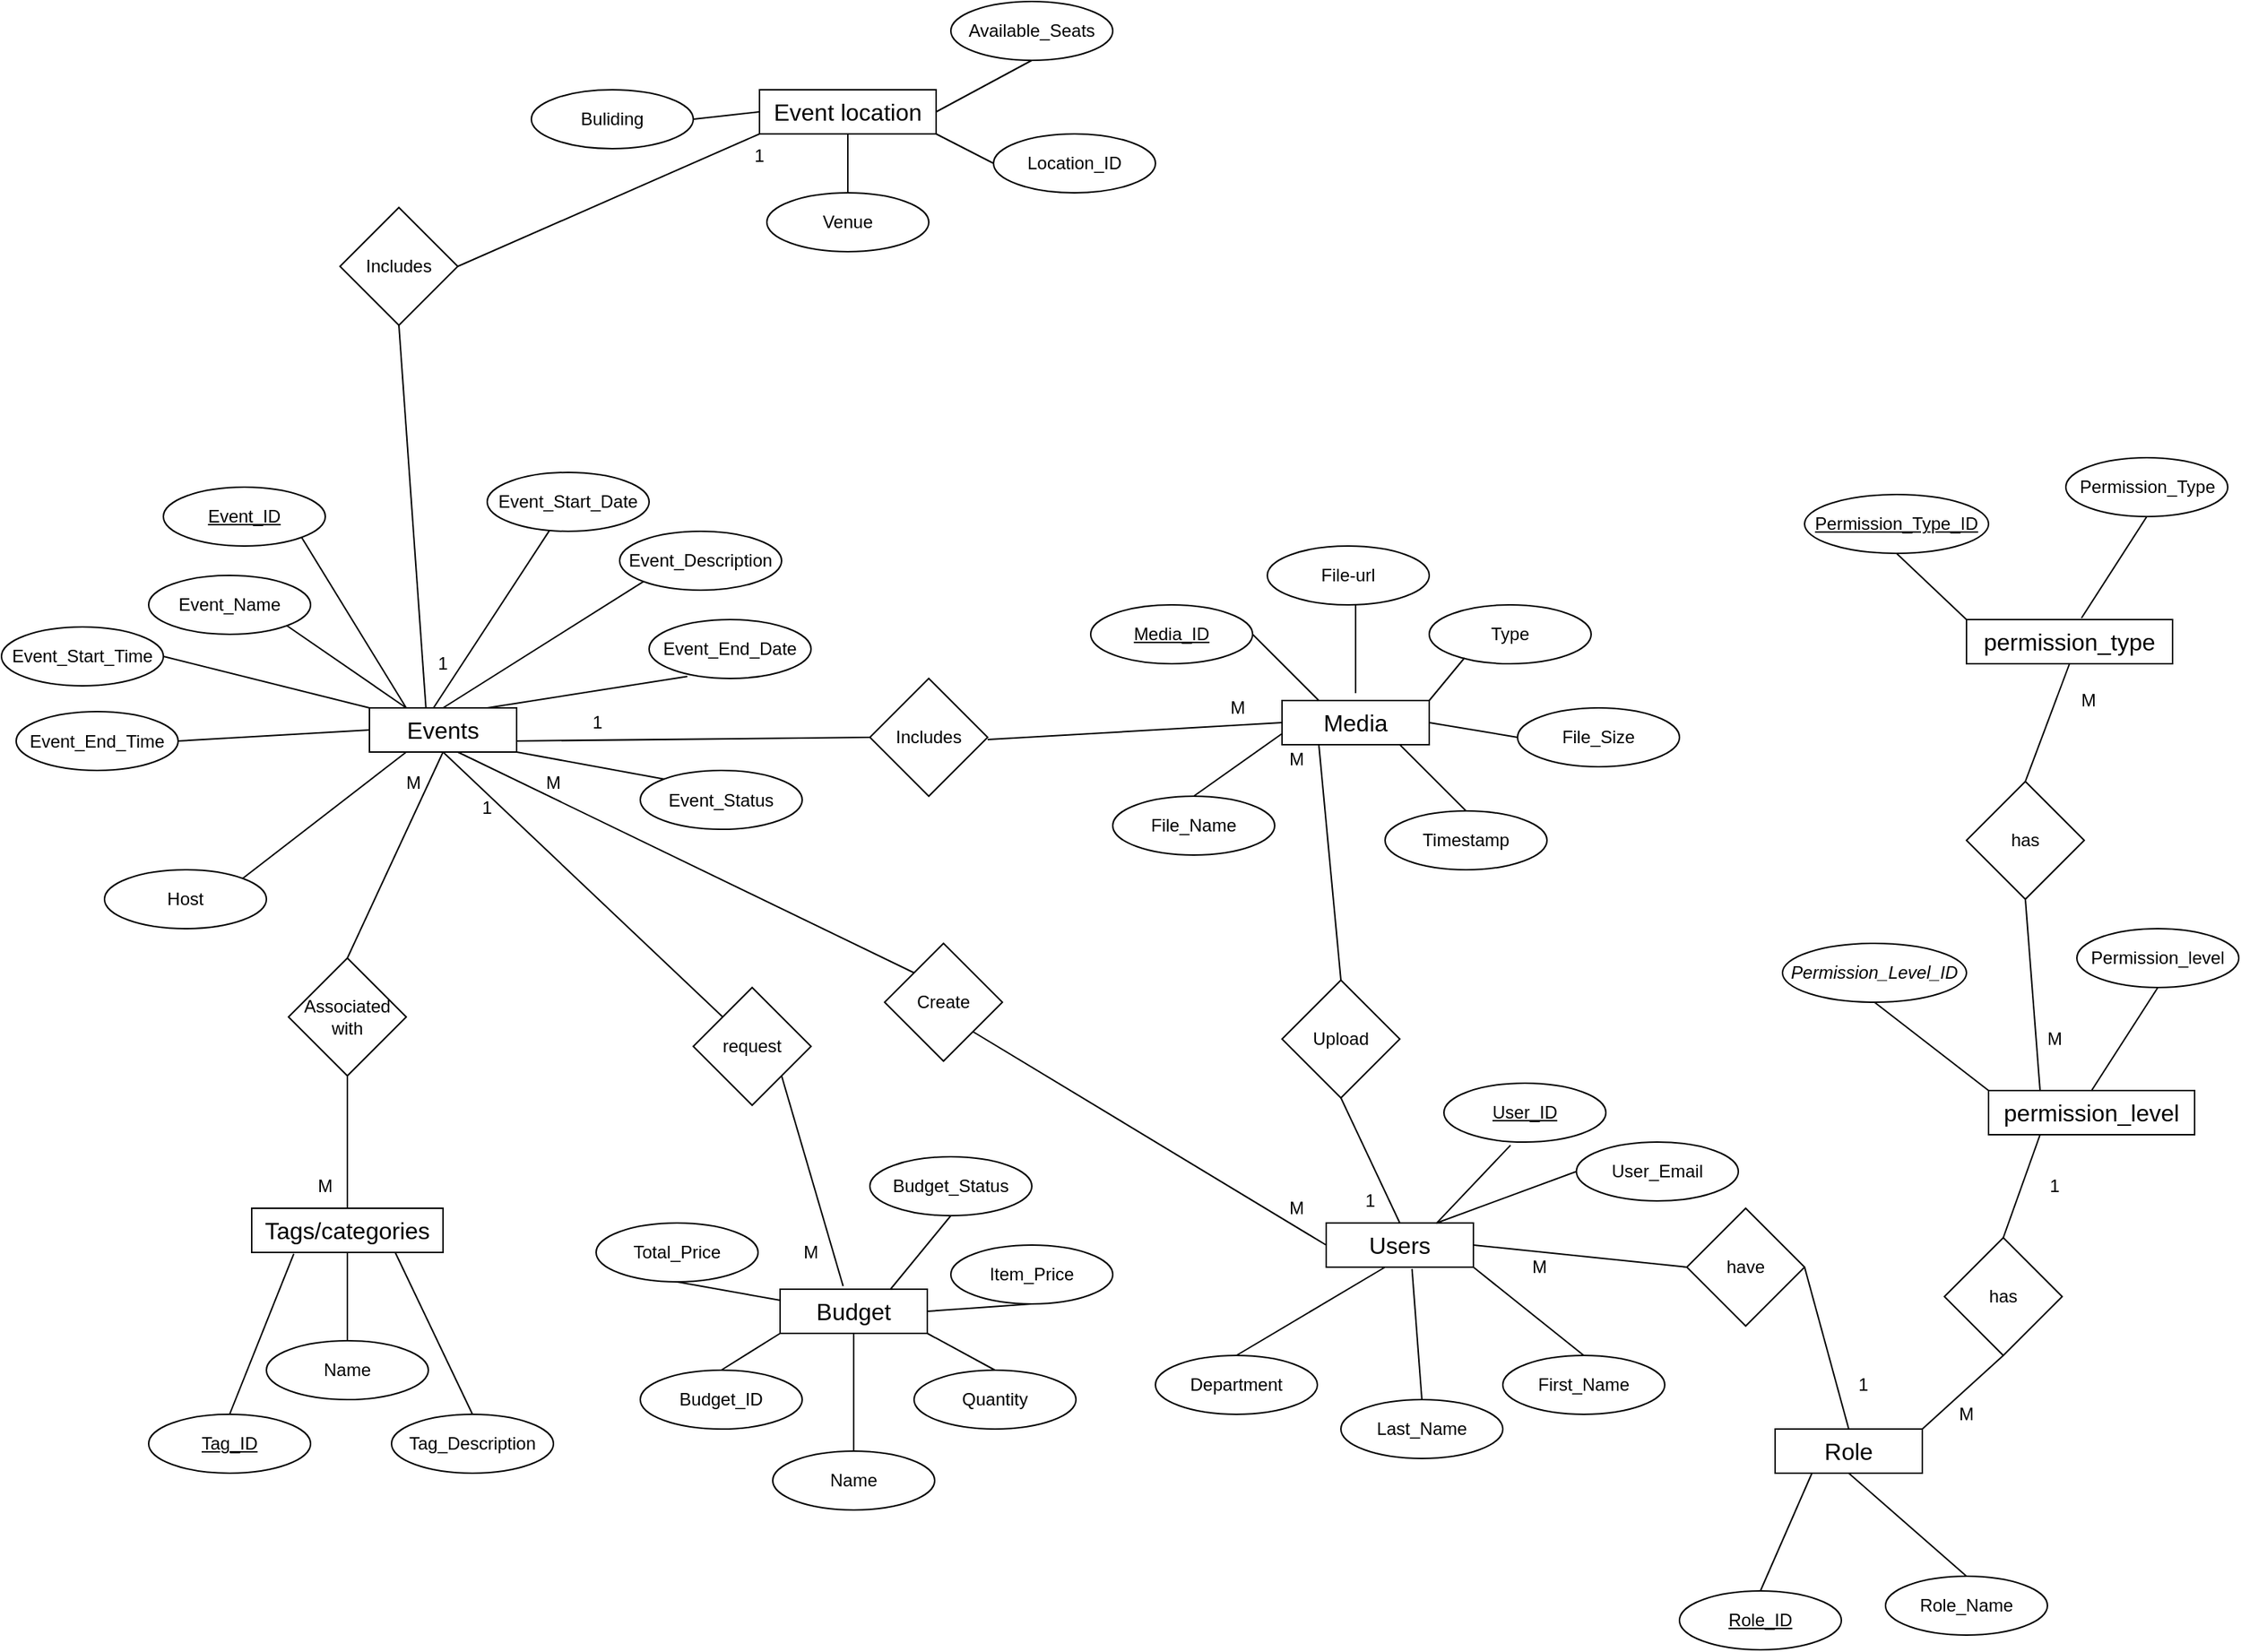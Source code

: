 <mxfile version="27.0.9">
  <diagram name="Page-1" id="sYl7tckjqW8m3IwkVgi7">
    <mxGraphModel dx="961" dy="1693" grid="1" gridSize="10" guides="1" tooltips="1" connect="1" arrows="1" fold="1" page="1" pageScale="1" pageWidth="850" pageHeight="1100" math="0" shadow="0">
      <root>
        <mxCell id="0" />
        <mxCell id="1" parent="0" />
        <mxCell id="1IBytOhJUT55JY2qpryn-1" value="&lt;font style=&quot;font-size: 16px;&quot;&gt;Events&lt;/font&gt;" style="rounded=0;whiteSpace=wrap;html=1;" vertex="1" parent="1">
          <mxGeometry x="300" y="190" width="100" height="30" as="geometry" />
        </mxCell>
        <mxCell id="1IBytOhJUT55JY2qpryn-2" value="Event_Name" style="ellipse;whiteSpace=wrap;html=1;" vertex="1" parent="1">
          <mxGeometry x="150" y="100" width="110" height="40" as="geometry" />
        </mxCell>
        <mxCell id="1IBytOhJUT55JY2qpryn-3" value="Event_Description" style="ellipse;whiteSpace=wrap;html=1;" vertex="1" parent="1">
          <mxGeometry x="470" y="70" width="110" height="40" as="geometry" />
        </mxCell>
        <mxCell id="1IBytOhJUT55JY2qpryn-4" value="Event_End_Date" style="ellipse;whiteSpace=wrap;html=1;" vertex="1" parent="1">
          <mxGeometry x="490" y="130" width="110" height="40" as="geometry" />
        </mxCell>
        <mxCell id="1IBytOhJUT55JY2qpryn-5" value="Event_Status" style="ellipse;whiteSpace=wrap;html=1;" vertex="1" parent="1">
          <mxGeometry x="484" y="232.5" width="110" height="40" as="geometry" />
        </mxCell>
        <mxCell id="1IBytOhJUT55JY2qpryn-6" value="Venue" style="ellipse;whiteSpace=wrap;html=1;" vertex="1" parent="1">
          <mxGeometry x="570" y="-160" width="110" height="40" as="geometry" />
        </mxCell>
        <mxCell id="1IBytOhJUT55JY2qpryn-7" value="Event_Start_Time" style="ellipse;whiteSpace=wrap;html=1;" vertex="1" parent="1">
          <mxGeometry x="50" y="135" width="110" height="40" as="geometry" />
        </mxCell>
        <mxCell id="1IBytOhJUT55JY2qpryn-8" value="" style="endArrow=none;html=1;rounded=0;entryX=0.236;entryY=0.967;entryDx=0;entryDy=0;entryPerimeter=0;" edge="1" parent="1" target="1IBytOhJUT55JY2qpryn-4">
          <mxGeometry width="50" height="50" relative="1" as="geometry">
            <mxPoint x="380" y="190" as="sourcePoint" />
            <mxPoint x="410" y="160" as="targetPoint" />
          </mxGeometry>
        </mxCell>
        <mxCell id="1IBytOhJUT55JY2qpryn-9" value="" style="endArrow=none;html=1;rounded=0;entryX=0;entryY=0;entryDx=0;entryDy=0;exitX=1;exitY=0.5;exitDx=0;exitDy=0;" edge="1" parent="1" source="1IBytOhJUT55JY2qpryn-7" target="1IBytOhJUT55JY2qpryn-1">
          <mxGeometry width="50" height="50" relative="1" as="geometry">
            <mxPoint x="260" y="260" as="sourcePoint" />
            <mxPoint x="310" y="210" as="targetPoint" />
          </mxGeometry>
        </mxCell>
        <mxCell id="1IBytOhJUT55JY2qpryn-10" value="" style="endArrow=none;html=1;rounded=0;exitX=0.5;exitY=0;exitDx=0;exitDy=0;entryX=0;entryY=1;entryDx=0;entryDy=0;" edge="1" parent="1" source="1IBytOhJUT55JY2qpryn-1" target="1IBytOhJUT55JY2qpryn-3">
          <mxGeometry width="50" height="50" relative="1" as="geometry">
            <mxPoint x="310" y="150" as="sourcePoint" />
            <mxPoint x="360" y="100" as="targetPoint" />
          </mxGeometry>
        </mxCell>
        <mxCell id="1IBytOhJUT55JY2qpryn-11" value="" style="endArrow=none;html=1;rounded=0;exitX=0.25;exitY=0;exitDx=0;exitDy=0;entryX=1;entryY=1;entryDx=0;entryDy=0;" edge="1" parent="1" source="1IBytOhJUT55JY2qpryn-1" target="1IBytOhJUT55JY2qpryn-2">
          <mxGeometry width="50" height="50" relative="1" as="geometry">
            <mxPoint x="240" y="190" as="sourcePoint" />
            <mxPoint x="290" y="140" as="targetPoint" />
          </mxGeometry>
        </mxCell>
        <mxCell id="1IBytOhJUT55JY2qpryn-12" value="" style="endArrow=none;html=1;rounded=0;entryX=1;entryY=1;entryDx=0;entryDy=0;exitX=0;exitY=0;exitDx=0;exitDy=0;" edge="1" parent="1" source="1IBytOhJUT55JY2qpryn-5" target="1IBytOhJUT55JY2qpryn-1">
          <mxGeometry width="50" height="50" relative="1" as="geometry">
            <mxPoint x="470" y="250" as="sourcePoint" />
            <mxPoint x="410" y="220" as="targetPoint" />
          </mxGeometry>
        </mxCell>
        <mxCell id="1IBytOhJUT55JY2qpryn-13" value="&lt;span style=&quot;font-size: 16px;&quot;&gt;Media&lt;/span&gt;" style="rounded=0;whiteSpace=wrap;html=1;" vertex="1" parent="1">
          <mxGeometry x="920" y="185" width="100" height="30" as="geometry" />
        </mxCell>
        <mxCell id="1IBytOhJUT55JY2qpryn-14" value="Type" style="ellipse;whiteSpace=wrap;html=1;" vertex="1" parent="1">
          <mxGeometry x="1020" y="120" width="110" height="40" as="geometry" />
        </mxCell>
        <mxCell id="1IBytOhJUT55JY2qpryn-15" value="File-url" style="ellipse;whiteSpace=wrap;html=1;" vertex="1" parent="1">
          <mxGeometry x="910" y="80" width="110" height="40" as="geometry" />
        </mxCell>
        <mxCell id="1IBytOhJUT55JY2qpryn-16" value="&lt;u&gt;Media_ID&lt;/u&gt;" style="ellipse;whiteSpace=wrap;html=1;" vertex="1" parent="1">
          <mxGeometry x="790" y="120" width="110" height="40" as="geometry" />
        </mxCell>
        <mxCell id="1IBytOhJUT55JY2qpryn-18" value="Timestamp" style="ellipse;whiteSpace=wrap;html=1;" vertex="1" parent="1">
          <mxGeometry x="990" y="260" width="110" height="40" as="geometry" />
        </mxCell>
        <mxCell id="1IBytOhJUT55JY2qpryn-19" value="" style="endArrow=none;html=1;rounded=0;exitX=0.25;exitY=0;exitDx=0;exitDy=0;" edge="1" parent="1" source="1IBytOhJUT55JY2qpryn-13">
          <mxGeometry width="50" height="50" relative="1" as="geometry">
            <mxPoint x="850" y="190" as="sourcePoint" />
            <mxPoint x="900" y="140" as="targetPoint" />
          </mxGeometry>
        </mxCell>
        <mxCell id="1IBytOhJUT55JY2qpryn-20" value="" style="endArrow=none;html=1;rounded=0;exitX=1;exitY=0;exitDx=0;exitDy=0;entryX=0.218;entryY=0.9;entryDx=0;entryDy=0;entryPerimeter=0;" edge="1" parent="1" source="1IBytOhJUT55JY2qpryn-13" target="1IBytOhJUT55JY2qpryn-14">
          <mxGeometry width="50" height="50" relative="1" as="geometry">
            <mxPoint x="1000" y="200" as="sourcePoint" />
            <mxPoint x="1050" y="150" as="targetPoint" />
          </mxGeometry>
        </mxCell>
        <mxCell id="1IBytOhJUT55JY2qpryn-22" value="" style="endArrow=none;html=1;rounded=0;exitX=0.5;exitY=0;exitDx=0;exitDy=0;" edge="1" parent="1" source="1IBytOhJUT55JY2qpryn-18">
          <mxGeometry width="50" height="50" relative="1" as="geometry">
            <mxPoint x="950" y="265" as="sourcePoint" />
            <mxPoint x="1000" y="215" as="targetPoint" />
          </mxGeometry>
        </mxCell>
        <mxCell id="1IBytOhJUT55JY2qpryn-23" value="" style="endArrow=none;html=1;rounded=0;" edge="1" parent="1">
          <mxGeometry width="50" height="50" relative="1" as="geometry">
            <mxPoint x="970" y="180" as="sourcePoint" />
            <mxPoint x="970" y="120" as="targetPoint" />
          </mxGeometry>
        </mxCell>
        <mxCell id="1IBytOhJUT55JY2qpryn-24" value="Includes" style="rhombus;whiteSpace=wrap;html=1;" vertex="1" parent="1">
          <mxGeometry x="640" y="170" width="80" height="80" as="geometry" />
        </mxCell>
        <mxCell id="1IBytOhJUT55JY2qpryn-25" value="" style="endArrow=none;html=1;rounded=0;entryX=0;entryY=0.5;entryDx=0;entryDy=0;exitX=1;exitY=0.75;exitDx=0;exitDy=0;" edge="1" parent="1" source="1IBytOhJUT55JY2qpryn-1" target="1IBytOhJUT55JY2qpryn-24">
          <mxGeometry width="50" height="50" relative="1" as="geometry">
            <mxPoint x="500" y="212" as="sourcePoint" />
            <mxPoint x="580" y="212" as="targetPoint" />
          </mxGeometry>
        </mxCell>
        <mxCell id="1IBytOhJUT55JY2qpryn-26" value="" style="endArrow=none;html=1;rounded=0;entryX=0;entryY=0.5;entryDx=0;entryDy=0;" edge="1" parent="1" target="1IBytOhJUT55JY2qpryn-13">
          <mxGeometry width="50" height="50" relative="1" as="geometry">
            <mxPoint x="720" y="211.5" as="sourcePoint" />
            <mxPoint x="910" y="220" as="targetPoint" />
          </mxGeometry>
        </mxCell>
        <mxCell id="1IBytOhJUT55JY2qpryn-27" value="&lt;span style=&quot;font-size: 16px;&quot;&gt;Tags/categories&lt;/span&gt;" style="rounded=0;whiteSpace=wrap;html=1;" vertex="1" parent="1">
          <mxGeometry x="220" y="530" width="130" height="30" as="geometry" />
        </mxCell>
        <mxCell id="1IBytOhJUT55JY2qpryn-28" value="Name" style="ellipse;whiteSpace=wrap;html=1;" vertex="1" parent="1">
          <mxGeometry x="230" y="620" width="110" height="40" as="geometry" />
        </mxCell>
        <mxCell id="1IBytOhJUT55JY2qpryn-29" value="" style="endArrow=none;html=1;rounded=0;exitX=0.5;exitY=0;exitDx=0;exitDy=0;entryX=0.5;entryY=1;entryDx=0;entryDy=0;" edge="1" parent="1" source="1IBytOhJUT55JY2qpryn-28" target="1IBytOhJUT55JY2qpryn-27">
          <mxGeometry width="50" height="50" relative="1" as="geometry">
            <mxPoint x="310" y="610" as="sourcePoint" />
            <mxPoint x="310" y="570" as="targetPoint" />
          </mxGeometry>
        </mxCell>
        <mxCell id="1IBytOhJUT55JY2qpryn-30" value="&lt;span style=&quot;font-size: 16px;&quot;&gt;Users&lt;/span&gt;" style="rounded=0;whiteSpace=wrap;html=1;" vertex="1" parent="1">
          <mxGeometry x="950" y="540" width="100" height="30" as="geometry" />
        </mxCell>
        <mxCell id="1IBytOhJUT55JY2qpryn-31" value="Department" style="ellipse;whiteSpace=wrap;html=1;" vertex="1" parent="1">
          <mxGeometry x="834" y="630" width="110" height="40" as="geometry" />
        </mxCell>
        <mxCell id="1IBytOhJUT55JY2qpryn-32" value="" style="endArrow=none;html=1;rounded=0;exitX=0.5;exitY=0;exitDx=0;exitDy=0;" edge="1" parent="1" source="1IBytOhJUT55JY2qpryn-31">
          <mxGeometry width="50" height="50" relative="1" as="geometry">
            <mxPoint x="1010" y="650" as="sourcePoint" />
            <mxPoint x="990" y="570" as="targetPoint" />
          </mxGeometry>
        </mxCell>
        <mxCell id="1IBytOhJUT55JY2qpryn-33" value="" style="endArrow=none;html=1;rounded=0;entryX=0.823;entryY=1.014;entryDx=0;entryDy=0;exitX=0.411;exitY=1.055;exitDx=0;exitDy=0;exitPerimeter=0;entryPerimeter=0;" edge="1" parent="1" source="1IBytOhJUT55JY2qpryn-128">
          <mxGeometry width="50" height="50" relative="1" as="geometry">
            <mxPoint x="1040" y="565" as="sourcePoint" />
            <mxPoint x="1024.69" y="540.42" as="targetPoint" />
          </mxGeometry>
        </mxCell>
        <mxCell id="1IBytOhJUT55JY2qpryn-34" value="Associated with" style="rhombus;whiteSpace=wrap;html=1;" vertex="1" parent="1">
          <mxGeometry x="245" y="360" width="80" height="80" as="geometry" />
        </mxCell>
        <mxCell id="1IBytOhJUT55JY2qpryn-35" value="Upload" style="rhombus;whiteSpace=wrap;html=1;" vertex="1" parent="1">
          <mxGeometry x="920" y="375" width="80" height="80" as="geometry" />
        </mxCell>
        <mxCell id="1IBytOhJUT55JY2qpryn-36" value="Create" style="rhombus;whiteSpace=wrap;html=1;" vertex="1" parent="1">
          <mxGeometry x="650" y="350" width="80" height="80" as="geometry" />
        </mxCell>
        <mxCell id="1IBytOhJUT55JY2qpryn-37" value="" style="endArrow=none;html=1;rounded=0;entryX=0;entryY=0.5;entryDx=0;entryDy=0;exitX=1;exitY=1;exitDx=0;exitDy=0;" edge="1" parent="1" source="1IBytOhJUT55JY2qpryn-36" target="1IBytOhJUT55JY2qpryn-30">
          <mxGeometry width="50" height="50" relative="1" as="geometry">
            <mxPoint x="670" y="450" as="sourcePoint" />
            <mxPoint x="720" y="400" as="targetPoint" />
          </mxGeometry>
        </mxCell>
        <mxCell id="1IBytOhJUT55JY2qpryn-38" value="" style="endArrow=none;html=1;rounded=0;entryX=0;entryY=0;entryDx=0;entryDy=0;" edge="1" parent="1" target="1IBytOhJUT55JY2qpryn-36">
          <mxGeometry width="50" height="50" relative="1" as="geometry">
            <mxPoint x="360" y="220" as="sourcePoint" />
            <mxPoint x="640" y="325" as="targetPoint" />
          </mxGeometry>
        </mxCell>
        <mxCell id="1IBytOhJUT55JY2qpryn-39" value="" style="endArrow=none;html=1;rounded=0;exitX=0.5;exitY=0;exitDx=0;exitDy=0;" edge="1" parent="1" source="1IBytOhJUT55JY2qpryn-34">
          <mxGeometry width="50" height="50" relative="1" as="geometry">
            <mxPoint x="300" y="270" as="sourcePoint" />
            <mxPoint x="350" y="220" as="targetPoint" />
          </mxGeometry>
        </mxCell>
        <mxCell id="1IBytOhJUT55JY2qpryn-40" value="" style="endArrow=none;html=1;rounded=0;exitX=0.5;exitY=0;exitDx=0;exitDy=0;entryX=0.5;entryY=1;entryDx=0;entryDy=0;" edge="1" parent="1" source="1IBytOhJUT55JY2qpryn-27" target="1IBytOhJUT55JY2qpryn-34">
          <mxGeometry width="50" height="50" relative="1" as="geometry">
            <mxPoint x="349.5" y="500" as="sourcePoint" />
            <mxPoint x="349.5" y="450" as="targetPoint" />
          </mxGeometry>
        </mxCell>
        <mxCell id="1IBytOhJUT55JY2qpryn-41" value="" style="endArrow=none;html=1;rounded=0;exitX=0.5;exitY=0;exitDx=0;exitDy=0;entryX=0.5;entryY=1;entryDx=0;entryDy=0;" edge="1" parent="1" source="1IBytOhJUT55JY2qpryn-30" target="1IBytOhJUT55JY2qpryn-35">
          <mxGeometry width="50" height="50" relative="1" as="geometry">
            <mxPoint x="990" y="510" as="sourcePoint" />
            <mxPoint x="950" y="460" as="targetPoint" />
          </mxGeometry>
        </mxCell>
        <mxCell id="1IBytOhJUT55JY2qpryn-42" value="" style="endArrow=none;html=1;rounded=0;entryX=0.25;entryY=1;entryDx=0;entryDy=0;exitX=0.5;exitY=0;exitDx=0;exitDy=0;" edge="1" parent="1" target="1IBytOhJUT55JY2qpryn-13" source="1IBytOhJUT55JY2qpryn-35">
          <mxGeometry width="50" height="50" relative="1" as="geometry">
            <mxPoint x="950" y="380" as="sourcePoint" />
            <mxPoint x="1000" y="330" as="targetPoint" />
          </mxGeometry>
        </mxCell>
        <mxCell id="1IBytOhJUT55JY2qpryn-43" value="1" style="text;html=1;align=center;verticalAlign=middle;whiteSpace=wrap;rounded=0;" vertex="1" parent="1">
          <mxGeometry x="440" y="185" width="30" height="30" as="geometry" />
        </mxCell>
        <mxCell id="1IBytOhJUT55JY2qpryn-44" value="M" style="text;html=1;align=center;verticalAlign=middle;whiteSpace=wrap;rounded=0;" vertex="1" parent="1">
          <mxGeometry x="860" y="175" width="60" height="30" as="geometry" />
        </mxCell>
        <mxCell id="1IBytOhJUT55JY2qpryn-45" value="M" style="text;html=1;align=center;verticalAlign=middle;whiteSpace=wrap;rounded=0;" vertex="1" parent="1">
          <mxGeometry x="300" y="226" width="60" height="30" as="geometry" />
        </mxCell>
        <mxCell id="1IBytOhJUT55JY2qpryn-46" value="M" style="text;html=1;align=center;verticalAlign=middle;whiteSpace=wrap;rounded=0;" vertex="1" parent="1">
          <mxGeometry x="240" y="500" width="60" height="30" as="geometry" />
        </mxCell>
        <mxCell id="1IBytOhJUT55JY2qpryn-47" value="M" style="text;html=1;align=center;verticalAlign=middle;whiteSpace=wrap;rounded=0;" vertex="1" parent="1">
          <mxGeometry x="900" y="210" width="60" height="30" as="geometry" />
        </mxCell>
        <mxCell id="1IBytOhJUT55JY2qpryn-48" value="" style="endArrow=none;html=1;rounded=0;exitX=0.5;exitY=0;exitDx=0;exitDy=0;" edge="1" parent="1" source="1IBytOhJUT55JY2qpryn-30">
          <mxGeometry width="50" height="50" relative="1" as="geometry">
            <mxPoint x="1000" y="540" as="sourcePoint" />
            <mxPoint x="1000" y="540" as="targetPoint" />
          </mxGeometry>
        </mxCell>
        <mxCell id="1IBytOhJUT55JY2qpryn-49" value="1" style="text;html=1;align=center;verticalAlign=middle;whiteSpace=wrap;rounded=0;" vertex="1" parent="1">
          <mxGeometry x="950" y="510" width="60" height="30" as="geometry" />
        </mxCell>
        <mxCell id="1IBytOhJUT55JY2qpryn-50" value="M" style="text;html=1;align=center;verticalAlign=middle;whiteSpace=wrap;rounded=0;" vertex="1" parent="1">
          <mxGeometry x="395" y="226" width="60" height="30" as="geometry" />
        </mxCell>
        <mxCell id="1IBytOhJUT55JY2qpryn-51" value="M" style="text;html=1;align=center;verticalAlign=middle;whiteSpace=wrap;rounded=0;" vertex="1" parent="1">
          <mxGeometry x="900" y="515" width="60" height="30" as="geometry" />
        </mxCell>
        <mxCell id="1IBytOhJUT55JY2qpryn-52" value="" style="endArrow=none;html=1;rounded=0;exitX=0.5;exitY=1;exitDx=0;exitDy=0;entryX=0;entryY=0;entryDx=0;entryDy=0;" edge="1" parent="1" source="1IBytOhJUT55JY2qpryn-1" target="1IBytOhJUT55JY2qpryn-53">
          <mxGeometry width="50" height="50" relative="1" as="geometry">
            <mxPoint x="380" y="275" as="sourcePoint" />
            <mxPoint x="540" y="420" as="targetPoint" />
          </mxGeometry>
        </mxCell>
        <mxCell id="1IBytOhJUT55JY2qpryn-53" value="request" style="rhombus;whiteSpace=wrap;html=1;" vertex="1" parent="1">
          <mxGeometry x="520" y="380" width="80" height="80" as="geometry" />
        </mxCell>
        <mxCell id="1IBytOhJUT55JY2qpryn-54" value="&lt;span style=&quot;font-size: 16px;&quot;&gt;Budget&lt;/span&gt;" style="rounded=0;whiteSpace=wrap;html=1;" vertex="1" parent="1">
          <mxGeometry x="579" y="585" width="100" height="30" as="geometry" />
        </mxCell>
        <mxCell id="1IBytOhJUT55JY2qpryn-55" value="" style="endArrow=none;html=1;rounded=0;exitX=1;exitY=1;exitDx=0;exitDy=0;entryX=0.428;entryY=-0.072;entryDx=0;entryDy=0;entryPerimeter=0;" edge="1" parent="1" source="1IBytOhJUT55JY2qpryn-53" target="1IBytOhJUT55JY2qpryn-54">
          <mxGeometry width="50" height="50" relative="1" as="geometry">
            <mxPoint x="480" y="390" as="sourcePoint" />
            <mxPoint x="640" y="620" as="targetPoint" />
          </mxGeometry>
        </mxCell>
        <mxCell id="1IBytOhJUT55JY2qpryn-56" value="M" style="text;html=1;align=center;verticalAlign=middle;whiteSpace=wrap;rounded=0;" vertex="1" parent="1">
          <mxGeometry x="570" y="545" width="60" height="30" as="geometry" />
        </mxCell>
        <mxCell id="1IBytOhJUT55JY2qpryn-57" value="1" style="text;html=1;align=center;verticalAlign=middle;whiteSpace=wrap;rounded=0;" vertex="1" parent="1">
          <mxGeometry x="350" y="242.5" width="60" height="30" as="geometry" />
        </mxCell>
        <mxCell id="1IBytOhJUT55JY2qpryn-58" value="Budget_ID" style="ellipse;whiteSpace=wrap;html=1;" vertex="1" parent="1">
          <mxGeometry x="484" y="640" width="110" height="40" as="geometry" />
        </mxCell>
        <mxCell id="1IBytOhJUT55JY2qpryn-59" value="Name" style="ellipse;whiteSpace=wrap;html=1;" vertex="1" parent="1">
          <mxGeometry x="574" y="695" width="110" height="40" as="geometry" />
        </mxCell>
        <mxCell id="1IBytOhJUT55JY2qpryn-60" value="Item_Price" style="ellipse;whiteSpace=wrap;html=1;" vertex="1" parent="1">
          <mxGeometry x="695" y="555" width="110" height="40" as="geometry" />
        </mxCell>
        <mxCell id="1IBytOhJUT55JY2qpryn-61" value="Quantity" style="ellipse;whiteSpace=wrap;html=1;" vertex="1" parent="1">
          <mxGeometry x="670" y="640" width="110" height="40" as="geometry" />
        </mxCell>
        <mxCell id="1IBytOhJUT55JY2qpryn-62" value="Total_Price" style="ellipse;whiteSpace=wrap;html=1;" vertex="1" parent="1">
          <mxGeometry x="454" y="540" width="110" height="40" as="geometry" />
        </mxCell>
        <mxCell id="1IBytOhJUT55JY2qpryn-63" value="" style="endArrow=none;html=1;rounded=0;exitX=1;exitY=0.5;exitDx=0;exitDy=0;entryX=0.5;entryY=1;entryDx=0;entryDy=0;" edge="1" parent="1" source="1IBytOhJUT55JY2qpryn-54" target="1IBytOhJUT55JY2qpryn-60">
          <mxGeometry width="50" height="50" relative="1" as="geometry">
            <mxPoint x="679" y="626" as="sourcePoint" />
            <mxPoint x="715" y="585" as="targetPoint" />
          </mxGeometry>
        </mxCell>
        <mxCell id="1IBytOhJUT55JY2qpryn-64" value="" style="endArrow=none;html=1;rounded=0;exitX=1;exitY=1;exitDx=0;exitDy=0;entryX=0.5;entryY=0;entryDx=0;entryDy=0;" edge="1" parent="1" source="1IBytOhJUT55JY2qpryn-54" target="1IBytOhJUT55JY2qpryn-61">
          <mxGeometry width="50" height="50" relative="1" as="geometry">
            <mxPoint x="750" y="671" as="sourcePoint" />
            <mxPoint x="786" y="630" as="targetPoint" />
          </mxGeometry>
        </mxCell>
        <mxCell id="1IBytOhJUT55JY2qpryn-65" value="" style="endArrow=none;html=1;rounded=0;exitX=0.5;exitY=0;exitDx=0;exitDy=0;entryX=0.5;entryY=1;entryDx=0;entryDy=0;" edge="1" parent="1" source="1IBytOhJUT55JY2qpryn-59" target="1IBytOhJUT55JY2qpryn-54">
          <mxGeometry width="50" height="50" relative="1" as="geometry">
            <mxPoint x="650" y="691" as="sourcePoint" />
            <mxPoint x="686" y="650" as="targetPoint" />
          </mxGeometry>
        </mxCell>
        <mxCell id="1IBytOhJUT55JY2qpryn-66" value="" style="endArrow=none;html=1;rounded=0;entryX=0;entryY=1;entryDx=0;entryDy=0;exitX=0.5;exitY=0;exitDx=0;exitDy=0;" edge="1" parent="1" source="1IBytOhJUT55JY2qpryn-58" target="1IBytOhJUT55JY2qpryn-54">
          <mxGeometry width="50" height="50" relative="1" as="geometry">
            <mxPoint x="600" y="701" as="sourcePoint" />
            <mxPoint x="636" y="660" as="targetPoint" />
          </mxGeometry>
        </mxCell>
        <mxCell id="1IBytOhJUT55JY2qpryn-67" value="" style="endArrow=none;html=1;rounded=0;exitX=0.5;exitY=1;exitDx=0;exitDy=0;entryX=0;entryY=0.25;entryDx=0;entryDy=0;" edge="1" parent="1" source="1IBytOhJUT55JY2qpryn-62" target="1IBytOhJUT55JY2qpryn-54">
          <mxGeometry width="50" height="50" relative="1" as="geometry">
            <mxPoint x="560" y="621" as="sourcePoint" />
            <mxPoint x="596" y="580" as="targetPoint" />
          </mxGeometry>
        </mxCell>
        <mxCell id="1IBytOhJUT55JY2qpryn-68" value="Event_End_Time" style="ellipse;whiteSpace=wrap;html=1;" vertex="1" parent="1">
          <mxGeometry x="60" y="192.5" width="110" height="40" as="geometry" />
        </mxCell>
        <mxCell id="1IBytOhJUT55JY2qpryn-69" value="" style="endArrow=none;html=1;rounded=0;entryX=0;entryY=0.5;entryDx=0;entryDy=0;exitX=1;exitY=0.5;exitDx=0;exitDy=0;" edge="1" parent="1" source="1IBytOhJUT55JY2qpryn-68" target="1IBytOhJUT55JY2qpryn-1">
          <mxGeometry width="50" height="50" relative="1" as="geometry">
            <mxPoint x="440" y="325" as="sourcePoint" />
            <mxPoint x="480" y="270" as="targetPoint" />
          </mxGeometry>
        </mxCell>
        <mxCell id="1IBytOhJUT55JY2qpryn-70" value="&lt;u&gt;Event_ID&lt;/u&gt;" style="ellipse;whiteSpace=wrap;html=1;" vertex="1" parent="1">
          <mxGeometry x="160" y="40" width="110" height="40" as="geometry" />
        </mxCell>
        <mxCell id="1IBytOhJUT55JY2qpryn-71" value="" style="endArrow=none;html=1;rounded=0;entryX=0.25;entryY=0;entryDx=0;entryDy=0;exitX=1;exitY=1;exitDx=0;exitDy=0;" edge="1" parent="1" source="1IBytOhJUT55JY2qpryn-70" target="1IBytOhJUT55JY2qpryn-1">
          <mxGeometry width="50" height="50" relative="1" as="geometry">
            <mxPoint x="340" y="135" as="sourcePoint" />
            <mxPoint x="380" y="80" as="targetPoint" />
          </mxGeometry>
        </mxCell>
        <mxCell id="1IBytOhJUT55JY2qpryn-72" value="Available_Seats" style="ellipse;whiteSpace=wrap;html=1;" vertex="1" parent="1">
          <mxGeometry x="695" y="-290" width="110" height="40" as="geometry" />
        </mxCell>
        <mxCell id="1IBytOhJUT55JY2qpryn-73" value="Event_Start_Date" style="ellipse;whiteSpace=wrap;html=1;" vertex="1" parent="1">
          <mxGeometry x="380" y="30" width="110" height="40" as="geometry" />
        </mxCell>
        <mxCell id="1IBytOhJUT55JY2qpryn-74" value="" style="endArrow=none;html=1;rounded=0;exitX=0.436;exitY=-0.003;exitDx=0;exitDy=0;exitPerimeter=0;" edge="1" parent="1" source="1IBytOhJUT55JY2qpryn-1" target="1IBytOhJUT55JY2qpryn-73">
          <mxGeometry width="50" height="50" relative="1" as="geometry">
            <mxPoint x="250" y="147.5" as="sourcePoint" />
            <mxPoint x="280" y="117.5" as="targetPoint" />
          </mxGeometry>
        </mxCell>
        <mxCell id="1IBytOhJUT55JY2qpryn-75" value="Host" style="ellipse;whiteSpace=wrap;html=1;" vertex="1" parent="1">
          <mxGeometry x="120" y="300" width="110" height="40" as="geometry" />
        </mxCell>
        <mxCell id="1IBytOhJUT55JY2qpryn-76" value="" style="endArrow=none;html=1;rounded=0;entryX=0.25;entryY=1;entryDx=0;entryDy=0;exitX=1;exitY=0;exitDx=0;exitDy=0;" edge="1" parent="1" source="1IBytOhJUT55JY2qpryn-75" target="1IBytOhJUT55JY2qpryn-1">
          <mxGeometry width="50" height="50" relative="1" as="geometry">
            <mxPoint x="460" y="340.5" as="sourcePoint" />
            <mxPoint x="410" y="262.5" as="targetPoint" />
          </mxGeometry>
        </mxCell>
        <mxCell id="1IBytOhJUT55JY2qpryn-79" value="&lt;u&gt;Tag_ID&lt;/u&gt;" style="ellipse;whiteSpace=wrap;html=1;" vertex="1" parent="1">
          <mxGeometry x="150" y="670" width="110" height="40" as="geometry" />
        </mxCell>
        <mxCell id="1IBytOhJUT55JY2qpryn-80" value="" style="endArrow=none;html=1;rounded=0;exitX=0.5;exitY=0;exitDx=0;exitDy=0;entryX=0.22;entryY=1.03;entryDx=0;entryDy=0;entryPerimeter=0;" edge="1" parent="1" source="1IBytOhJUT55JY2qpryn-79" target="1IBytOhJUT55JY2qpryn-27">
          <mxGeometry width="50" height="50" relative="1" as="geometry">
            <mxPoint x="200" y="600" as="sourcePoint" />
            <mxPoint x="165" y="550" as="targetPoint" />
          </mxGeometry>
        </mxCell>
        <mxCell id="1IBytOhJUT55JY2qpryn-81" value="Tag_Description" style="ellipse;whiteSpace=wrap;html=1;" vertex="1" parent="1">
          <mxGeometry x="315" y="670" width="110" height="40" as="geometry" />
        </mxCell>
        <mxCell id="1IBytOhJUT55JY2qpryn-82" value="" style="endArrow=none;html=1;rounded=0;exitX=0.5;exitY=0;exitDx=0;exitDy=0;entryX=0.75;entryY=1;entryDx=0;entryDy=0;" edge="1" parent="1" source="1IBytOhJUT55JY2qpryn-81" target="1IBytOhJUT55JY2qpryn-27">
          <mxGeometry width="50" height="50" relative="1" as="geometry">
            <mxPoint x="410" y="610" as="sourcePoint" />
            <mxPoint x="375" y="560" as="targetPoint" />
          </mxGeometry>
        </mxCell>
        <mxCell id="1IBytOhJUT55JY2qpryn-83" value="&lt;span style=&quot;font-size: 16px;&quot;&gt;Role&lt;/span&gt;" style="rounded=0;whiteSpace=wrap;html=1;" vertex="1" parent="1">
          <mxGeometry x="1255" y="680" width="100" height="30" as="geometry" />
        </mxCell>
        <mxCell id="1IBytOhJUT55JY2qpryn-85" value="Role_Name" style="ellipse;whiteSpace=wrap;html=1;" vertex="1" parent="1">
          <mxGeometry x="1330" y="780" width="110" height="40" as="geometry" />
        </mxCell>
        <mxCell id="1IBytOhJUT55JY2qpryn-86" value="&lt;u&gt;Role_ID&lt;/u&gt;" style="ellipse;whiteSpace=wrap;html=1;" vertex="1" parent="1">
          <mxGeometry x="1190" y="790" width="110" height="40" as="geometry" />
        </mxCell>
        <mxCell id="1IBytOhJUT55JY2qpryn-88" value="" style="endArrow=none;html=1;rounded=0;exitX=0.5;exitY=1;exitDx=0;exitDy=0;entryX=0.5;entryY=0;entryDx=0;entryDy=0;" edge="1" parent="1" source="1IBytOhJUT55JY2qpryn-83" target="1IBytOhJUT55JY2qpryn-85">
          <mxGeometry width="50" height="50" relative="1" as="geometry">
            <mxPoint x="1250" y="390" as="sourcePoint" />
            <mxPoint x="1310" y="440" as="targetPoint" />
          </mxGeometry>
        </mxCell>
        <mxCell id="1IBytOhJUT55JY2qpryn-89" value="" style="endArrow=none;html=1;rounded=0;exitX=0.25;exitY=1;exitDx=0;exitDy=0;entryX=0.5;entryY=0;entryDx=0;entryDy=0;" edge="1" parent="1" source="1IBytOhJUT55JY2qpryn-83" target="1IBytOhJUT55JY2qpryn-86">
          <mxGeometry width="50" height="50" relative="1" as="geometry">
            <mxPoint x="1230" y="390" as="sourcePoint" />
            <mxPoint x="1290" y="440" as="targetPoint" />
          </mxGeometry>
        </mxCell>
        <mxCell id="1IBytOhJUT55JY2qpryn-90" value="&lt;span style=&quot;font-size: 16px;&quot;&gt;permission_level&lt;/span&gt;" style="rounded=0;whiteSpace=wrap;html=1;" vertex="1" parent="1">
          <mxGeometry x="1400" y="450" width="140" height="30" as="geometry" />
        </mxCell>
        <mxCell id="1IBytOhJUT55JY2qpryn-91" value="Permission_level" style="ellipse;whiteSpace=wrap;html=1;" vertex="1" parent="1">
          <mxGeometry x="1460" y="340" width="110" height="40" as="geometry" />
        </mxCell>
        <mxCell id="1IBytOhJUT55JY2qpryn-92" value="" style="endArrow=none;html=1;rounded=0;exitX=0.5;exitY=0;exitDx=0;exitDy=0;entryX=0.5;entryY=1;entryDx=0;entryDy=0;" edge="1" parent="1" source="1IBytOhJUT55JY2qpryn-90" target="1IBytOhJUT55JY2qpryn-91">
          <mxGeometry width="50" height="50" relative="1" as="geometry">
            <mxPoint x="1550" y="315" as="sourcePoint" />
            <mxPoint x="1600" y="310" as="targetPoint" />
          </mxGeometry>
        </mxCell>
        <mxCell id="1IBytOhJUT55JY2qpryn-93" value="&lt;font style=&quot;font-size: 16px;&quot;&gt;Event location&lt;/font&gt;" style="rounded=0;whiteSpace=wrap;html=1;" vertex="1" parent="1">
          <mxGeometry x="565" y="-230" width="120" height="30" as="geometry" />
        </mxCell>
        <mxCell id="1IBytOhJUT55JY2qpryn-94" value="Location_ID" style="ellipse;whiteSpace=wrap;html=1;" vertex="1" parent="1">
          <mxGeometry x="724" y="-200" width="110" height="40" as="geometry" />
        </mxCell>
        <mxCell id="1IBytOhJUT55JY2qpryn-95" value="Buliding" style="ellipse;whiteSpace=wrap;html=1;" vertex="1" parent="1">
          <mxGeometry x="410" y="-230" width="110" height="40" as="geometry" />
        </mxCell>
        <mxCell id="1IBytOhJUT55JY2qpryn-96" value="" style="endArrow=none;html=1;rounded=0;exitX=0.5;exitY=0;exitDx=0;exitDy=0;entryX=0.5;entryY=1;entryDx=0;entryDy=0;" edge="1" parent="1" source="1IBytOhJUT55JY2qpryn-6" target="1IBytOhJUT55JY2qpryn-93">
          <mxGeometry width="50" height="50" relative="1" as="geometry">
            <mxPoint x="260" y="-190" as="sourcePoint" />
            <mxPoint x="310" y="-240" as="targetPoint" />
          </mxGeometry>
        </mxCell>
        <mxCell id="1IBytOhJUT55JY2qpryn-97" value="" style="endArrow=none;html=1;rounded=0;exitX=0;exitY=0.5;exitDx=0;exitDy=0;entryX=1;entryY=1;entryDx=0;entryDy=0;" edge="1" parent="1" source="1IBytOhJUT55JY2qpryn-94" target="1IBytOhJUT55JY2qpryn-93">
          <mxGeometry width="50" height="50" relative="1" as="geometry">
            <mxPoint x="380" y="-190" as="sourcePoint" />
            <mxPoint x="380" y="-230" as="targetPoint" />
          </mxGeometry>
        </mxCell>
        <mxCell id="1IBytOhJUT55JY2qpryn-98" value="" style="endArrow=none;html=1;rounded=0;exitX=1;exitY=0.5;exitDx=0;exitDy=0;entryX=0;entryY=0.5;entryDx=0;entryDy=0;" edge="1" parent="1" source="1IBytOhJUT55JY2qpryn-95" target="1IBytOhJUT55JY2qpryn-93">
          <mxGeometry width="50" height="50" relative="1" as="geometry">
            <mxPoint x="200" y="-190" as="sourcePoint" />
            <mxPoint x="250" y="-240" as="targetPoint" />
          </mxGeometry>
        </mxCell>
        <mxCell id="1IBytOhJUT55JY2qpryn-99" value="" style="endArrow=none;html=1;rounded=0;exitX=1;exitY=0.5;exitDx=0;exitDy=0;entryX=0.5;entryY=1;entryDx=0;entryDy=0;" edge="1" parent="1" source="1IBytOhJUT55JY2qpryn-93" target="1IBytOhJUT55JY2qpryn-72">
          <mxGeometry width="50" height="50" relative="1" as="geometry">
            <mxPoint x="540" y="-280" as="sourcePoint" />
            <mxPoint x="511" y="-290" as="targetPoint" />
          </mxGeometry>
        </mxCell>
        <mxCell id="1IBytOhJUT55JY2qpryn-100" value="have" style="rhombus;whiteSpace=wrap;html=1;" vertex="1" parent="1">
          <mxGeometry x="1195" y="530" width="80" height="80" as="geometry" />
        </mxCell>
        <mxCell id="1IBytOhJUT55JY2qpryn-101" value="" style="endArrow=none;html=1;rounded=0;entryX=0;entryY=0.5;entryDx=0;entryDy=0;exitX=1;exitY=0.5;exitDx=0;exitDy=0;" edge="1" parent="1" source="1IBytOhJUT55JY2qpryn-30" target="1IBytOhJUT55JY2qpryn-100">
          <mxGeometry width="50" height="50" relative="1" as="geometry">
            <mxPoint x="1070" y="570" as="sourcePoint" />
            <mxPoint x="1120" y="520" as="targetPoint" />
          </mxGeometry>
        </mxCell>
        <mxCell id="1IBytOhJUT55JY2qpryn-102" value="" style="endArrow=none;html=1;rounded=0;exitX=0.5;exitY=0;exitDx=0;exitDy=0;entryX=1;entryY=0.5;entryDx=0;entryDy=0;" edge="1" parent="1" source="1IBytOhJUT55JY2qpryn-83" target="1IBytOhJUT55JY2qpryn-100">
          <mxGeometry width="50" height="50" relative="1" as="geometry">
            <mxPoint x="1240" y="625" as="sourcePoint" />
            <mxPoint x="1290" y="575" as="targetPoint" />
          </mxGeometry>
        </mxCell>
        <mxCell id="1IBytOhJUT55JY2qpryn-103" value="has" style="rhombus;whiteSpace=wrap;html=1;" vertex="1" parent="1">
          <mxGeometry x="1370" y="550" width="80" height="80" as="geometry" />
        </mxCell>
        <mxCell id="1IBytOhJUT55JY2qpryn-104" value="" style="endArrow=none;html=1;rounded=0;entryX=0.25;entryY=1;entryDx=0;entryDy=0;exitX=0.5;exitY=0;exitDx=0;exitDy=0;" edge="1" parent="1" source="1IBytOhJUT55JY2qpryn-103" target="1IBytOhJUT55JY2qpryn-90">
          <mxGeometry width="50" height="50" relative="1" as="geometry">
            <mxPoint x="1210" y="420" as="sourcePoint" />
            <mxPoint x="1355" y="435" as="targetPoint" />
            <Array as="points" />
          </mxGeometry>
        </mxCell>
        <mxCell id="1IBytOhJUT55JY2qpryn-105" value="Includes" style="rhombus;whiteSpace=wrap;html=1;" vertex="1" parent="1">
          <mxGeometry x="280" y="-150" width="80" height="80" as="geometry" />
        </mxCell>
        <mxCell id="1IBytOhJUT55JY2qpryn-106" value="" style="endArrow=none;html=1;rounded=0;entryX=0;entryY=1;entryDx=0;entryDy=0;exitX=1;exitY=0.5;exitDx=0;exitDy=0;" edge="1" parent="1" source="1IBytOhJUT55JY2qpryn-105" target="1IBytOhJUT55JY2qpryn-93">
          <mxGeometry width="50" height="50" relative="1" as="geometry">
            <mxPoint x="360" y="-100" as="sourcePoint" />
            <mxPoint x="410" y="-150" as="targetPoint" />
          </mxGeometry>
        </mxCell>
        <mxCell id="1IBytOhJUT55JY2qpryn-107" value="" style="endArrow=none;html=1;rounded=0;exitX=0.384;exitY=0.015;exitDx=0;exitDy=0;exitPerimeter=0;entryX=0.5;entryY=1;entryDx=0;entryDy=0;" edge="1" parent="1" source="1IBytOhJUT55JY2qpryn-1" target="1IBytOhJUT55JY2qpryn-105">
          <mxGeometry width="50" height="50" relative="1" as="geometry">
            <mxPoint x="265" y="-20" as="sourcePoint" />
            <mxPoint x="315" y="-70" as="targetPoint" />
          </mxGeometry>
        </mxCell>
        <mxCell id="1IBytOhJUT55JY2qpryn-108" value="1" style="text;html=1;align=center;verticalAlign=middle;whiteSpace=wrap;rounded=0;" vertex="1" parent="1">
          <mxGeometry x="335" y="145" width="30" height="30" as="geometry" />
        </mxCell>
        <mxCell id="1IBytOhJUT55JY2qpryn-109" value="1" style="text;html=1;align=center;verticalAlign=middle;whiteSpace=wrap;rounded=0;" vertex="1" parent="1">
          <mxGeometry x="550" y="-200" width="30" height="30" as="geometry" />
        </mxCell>
        <mxCell id="1IBytOhJUT55JY2qpryn-110" value="M" style="text;html=1;align=center;verticalAlign=middle;whiteSpace=wrap;rounded=0;" vertex="1" parent="1">
          <mxGeometry x="1080" y="555" width="30" height="30" as="geometry" />
        </mxCell>
        <mxCell id="1IBytOhJUT55JY2qpryn-111" value="1" style="text;html=1;align=center;verticalAlign=middle;whiteSpace=wrap;rounded=0;" vertex="1" parent="1">
          <mxGeometry x="1300" y="635" width="30" height="30" as="geometry" />
        </mxCell>
        <mxCell id="1IBytOhJUT55JY2qpryn-112" value="" style="endArrow=none;html=1;rounded=0;entryX=0.5;entryY=1;entryDx=0;entryDy=0;exitX=1;exitY=0;exitDx=0;exitDy=0;" edge="1" parent="1" source="1IBytOhJUT55JY2qpryn-83" target="1IBytOhJUT55JY2qpryn-103">
          <mxGeometry width="50" height="50" relative="1" as="geometry">
            <mxPoint x="1385" y="655" as="sourcePoint" />
            <mxPoint x="1360" y="470" as="targetPoint" />
            <Array as="points" />
          </mxGeometry>
        </mxCell>
        <mxCell id="1IBytOhJUT55JY2qpryn-113" value="&lt;i&gt;Permission_Level_ID&lt;/i&gt;" style="ellipse;whiteSpace=wrap;html=1;" vertex="1" parent="1">
          <mxGeometry x="1260" y="350" width="125" height="40" as="geometry" />
        </mxCell>
        <mxCell id="1IBytOhJUT55JY2qpryn-114" value="" style="endArrow=none;html=1;rounded=0;entryX=0;entryY=0;entryDx=0;entryDy=0;exitX=0.5;exitY=1;exitDx=0;exitDy=0;" edge="1" parent="1" source="1IBytOhJUT55JY2qpryn-113" target="1IBytOhJUT55JY2qpryn-90">
          <mxGeometry width="50" height="50" relative="1" as="geometry">
            <mxPoint x="1385" y="595" as="sourcePoint" />
            <mxPoint x="1360" y="410" as="targetPoint" />
            <Array as="points" />
          </mxGeometry>
        </mxCell>
        <mxCell id="1IBytOhJUT55JY2qpryn-115" style="edgeStyle=orthogonalEdgeStyle;rounded=0;orthogonalLoop=1;jettySize=auto;html=1;exitX=0.5;exitY=1;exitDx=0;exitDy=0;" edge="1" parent="1" source="1IBytOhJUT55JY2qpryn-90" target="1IBytOhJUT55JY2qpryn-90">
          <mxGeometry relative="1" as="geometry" />
        </mxCell>
        <mxCell id="1IBytOhJUT55JY2qpryn-116" value="&lt;span style=&quot;font-size: 16px;&quot;&gt;permission_type&lt;/span&gt;" style="rounded=0;whiteSpace=wrap;html=1;" vertex="1" parent="1">
          <mxGeometry x="1385" y="130" width="140" height="30" as="geometry" />
        </mxCell>
        <mxCell id="1IBytOhJUT55JY2qpryn-117" value="has" style="rhombus;whiteSpace=wrap;html=1;" vertex="1" parent="1">
          <mxGeometry x="1385" y="240" width="80" height="80" as="geometry" />
        </mxCell>
        <mxCell id="1IBytOhJUT55JY2qpryn-118" value="" style="endArrow=none;html=1;rounded=0;entryX=0.5;entryY=1;entryDx=0;entryDy=0;exitX=0.5;exitY=0;exitDx=0;exitDy=0;" edge="1" parent="1" source="1IBytOhJUT55JY2qpryn-117" target="1IBytOhJUT55JY2qpryn-116">
          <mxGeometry width="50" height="50" relative="1" as="geometry">
            <mxPoint x="1460" y="247.5" as="sourcePoint" />
            <mxPoint x="1480" y="172.5" as="targetPoint" />
            <Array as="points" />
          </mxGeometry>
        </mxCell>
        <mxCell id="1IBytOhJUT55JY2qpryn-119" value="" style="endArrow=none;html=1;rounded=0;entryX=0.25;entryY=0;entryDx=0;entryDy=0;exitX=0.5;exitY=1;exitDx=0;exitDy=0;" edge="1" parent="1" source="1IBytOhJUT55JY2qpryn-117" target="1IBytOhJUT55JY2qpryn-90">
          <mxGeometry width="50" height="50" relative="1" as="geometry">
            <mxPoint x="1400" y="705" as="sourcePoint" />
            <mxPoint x="1420" y="630" as="targetPoint" />
            <Array as="points" />
          </mxGeometry>
        </mxCell>
        <mxCell id="1IBytOhJUT55JY2qpryn-120" value="&lt;u&gt;Permission_Type_ID&lt;/u&gt;" style="ellipse;whiteSpace=wrap;html=1;" vertex="1" parent="1">
          <mxGeometry x="1275" y="45" width="125" height="40" as="geometry" />
        </mxCell>
        <mxCell id="1IBytOhJUT55JY2qpryn-121" value="" style="endArrow=none;html=1;rounded=0;entryX=0;entryY=0;entryDx=0;entryDy=0;exitX=0.5;exitY=1;exitDx=0;exitDy=0;" edge="1" parent="1" source="1IBytOhJUT55JY2qpryn-120" target="1IBytOhJUT55JY2qpryn-116">
          <mxGeometry width="50" height="50" relative="1" as="geometry">
            <mxPoint x="1385" y="290" as="sourcePoint" />
            <mxPoint x="1400" y="145" as="targetPoint" />
            <Array as="points" />
          </mxGeometry>
        </mxCell>
        <mxCell id="1IBytOhJUT55JY2qpryn-122" value="Permission_Type" style="ellipse;whiteSpace=wrap;html=1;" vertex="1" parent="1">
          <mxGeometry x="1452.5" y="20" width="110" height="40" as="geometry" />
        </mxCell>
        <mxCell id="1IBytOhJUT55JY2qpryn-123" value="" style="endArrow=none;html=1;rounded=0;entryX=0.558;entryY=-0.032;entryDx=0;entryDy=0;exitX=0.5;exitY=1;exitDx=0;exitDy=0;entryPerimeter=0;" edge="1" parent="1" source="1IBytOhJUT55JY2qpryn-122" target="1IBytOhJUT55JY2qpryn-116">
          <mxGeometry width="50" height="50" relative="1" as="geometry">
            <mxPoint x="1562.5" y="265" as="sourcePoint" />
            <mxPoint x="1577.5" y="120" as="targetPoint" />
            <Array as="points" />
          </mxGeometry>
        </mxCell>
        <mxCell id="1IBytOhJUT55JY2qpryn-124" value="1" style="text;html=1;align=center;verticalAlign=middle;whiteSpace=wrap;rounded=0;" vertex="1" parent="1">
          <mxGeometry x="1430" y="500" width="30" height="30" as="geometry" />
        </mxCell>
        <mxCell id="1IBytOhJUT55JY2qpryn-125" value="M" style="text;html=1;align=center;verticalAlign=middle;whiteSpace=wrap;rounded=0;" vertex="1" parent="1">
          <mxGeometry x="1370" y="655" width="30" height="30" as="geometry" />
        </mxCell>
        <mxCell id="1IBytOhJUT55JY2qpryn-126" value="M" style="text;html=1;align=center;verticalAlign=middle;whiteSpace=wrap;rounded=0;" vertex="1" parent="1">
          <mxGeometry x="1452.5" y="170" width="30" height="30" as="geometry" />
        </mxCell>
        <mxCell id="1IBytOhJUT55JY2qpryn-127" value="M" style="text;html=1;align=center;verticalAlign=middle;whiteSpace=wrap;rounded=0;" vertex="1" parent="1">
          <mxGeometry x="1430" y="400" width="30" height="30" as="geometry" />
        </mxCell>
        <mxCell id="1IBytOhJUT55JY2qpryn-128" value="&lt;u&gt;User_ID&lt;/u&gt;" style="ellipse;whiteSpace=wrap;html=1;" vertex="1" parent="1">
          <mxGeometry x="1030" y="445" width="110" height="40" as="geometry" />
        </mxCell>
        <mxCell id="1IBytOhJUT55JY2qpryn-129" value="" style="endArrow=none;html=1;rounded=0;entryX=1;entryY=1;entryDx=0;entryDy=0;exitX=0.5;exitY=0;exitDx=0;exitDy=0;" edge="1" parent="1" source="1IBytOhJUT55JY2qpryn-130" target="1IBytOhJUT55JY2qpryn-30">
          <mxGeometry width="50" height="50" relative="1" as="geometry">
            <mxPoint x="1042.5" y="750" as="sourcePoint" />
            <mxPoint x="1027.5" y="725" as="targetPoint" />
          </mxGeometry>
        </mxCell>
        <mxCell id="1IBytOhJUT55JY2qpryn-130" value="First_Name" style="ellipse;whiteSpace=wrap;html=1;" vertex="1" parent="1">
          <mxGeometry x="1070" y="630" width="110" height="40" as="geometry" />
        </mxCell>
        <mxCell id="1IBytOhJUT55JY2qpryn-131" value="" style="endArrow=none;html=1;rounded=0;entryX=0.583;entryY=1.039;entryDx=0;entryDy=0;exitX=0.5;exitY=0;exitDx=0;exitDy=0;entryPerimeter=0;" edge="1" parent="1" source="1IBytOhJUT55JY2qpryn-132" target="1IBytOhJUT55JY2qpryn-30">
          <mxGeometry width="50" height="50" relative="1" as="geometry">
            <mxPoint x="990" y="800" as="sourcePoint" />
            <mxPoint x="997.5" y="620" as="targetPoint" />
          </mxGeometry>
        </mxCell>
        <mxCell id="1IBytOhJUT55JY2qpryn-132" value="Last_Name" style="ellipse;whiteSpace=wrap;html=1;" vertex="1" parent="1">
          <mxGeometry x="960" y="660" width="110" height="40" as="geometry" />
        </mxCell>
        <mxCell id="1IBytOhJUT55JY2qpryn-133" value="" style="endArrow=none;html=1;rounded=0;entryX=0.75;entryY=0;entryDx=0;entryDy=0;exitX=0;exitY=0.5;exitDx=0;exitDy=0;" edge="1" parent="1" source="1IBytOhJUT55JY2qpryn-134" target="1IBytOhJUT55JY2qpryn-30">
          <mxGeometry width="50" height="50" relative="1" as="geometry">
            <mxPoint x="1140" y="620" as="sourcePoint" />
            <mxPoint x="1147.5" y="440" as="targetPoint" />
          </mxGeometry>
        </mxCell>
        <mxCell id="1IBytOhJUT55JY2qpryn-134" value="User_Email" style="ellipse;whiteSpace=wrap;html=1;" vertex="1" parent="1">
          <mxGeometry x="1120" y="485" width="110" height="40" as="geometry" />
        </mxCell>
        <mxCell id="1IBytOhJUT55JY2qpryn-136" value="Budget_Status" style="ellipse;whiteSpace=wrap;html=1;" vertex="1" parent="1">
          <mxGeometry x="640" y="495" width="110" height="40" as="geometry" />
        </mxCell>
        <mxCell id="1IBytOhJUT55JY2qpryn-137" value="" style="endArrow=none;html=1;rounded=0;exitX=0.75;exitY=0;exitDx=0;exitDy=0;entryX=0.5;entryY=1;entryDx=0;entryDy=0;" edge="1" parent="1" target="1IBytOhJUT55JY2qpryn-136" source="1IBytOhJUT55JY2qpryn-54">
          <mxGeometry width="50" height="50" relative="1" as="geometry">
            <mxPoint x="613" y="545" as="sourcePoint" />
            <mxPoint x="649" y="530" as="targetPoint" />
          </mxGeometry>
        </mxCell>
        <mxCell id="1IBytOhJUT55JY2qpryn-138" value="File_Name" style="ellipse;whiteSpace=wrap;html=1;" vertex="1" parent="1">
          <mxGeometry x="805" y="250" width="110" height="40" as="geometry" />
        </mxCell>
        <mxCell id="1IBytOhJUT55JY2qpryn-139" value="" style="endArrow=none;html=1;rounded=0;exitX=0.5;exitY=0;exitDx=0;exitDy=0;entryX=0;entryY=0.75;entryDx=0;entryDy=0;" edge="1" parent="1" source="1IBytOhJUT55JY2qpryn-138" target="1IBytOhJUT55JY2qpryn-13">
          <mxGeometry width="50" height="50" relative="1" as="geometry">
            <mxPoint x="785" y="257.5" as="sourcePoint" />
            <mxPoint x="890" y="185" as="targetPoint" />
          </mxGeometry>
        </mxCell>
        <mxCell id="1IBytOhJUT55JY2qpryn-140" value="File_Size" style="ellipse;whiteSpace=wrap;html=1;" vertex="1" parent="1">
          <mxGeometry x="1080" y="190" width="110" height="40" as="geometry" />
        </mxCell>
        <mxCell id="1IBytOhJUT55JY2qpryn-141" value="" style="endArrow=none;html=1;rounded=0;exitX=0;exitY=0.5;exitDx=0;exitDy=0;entryX=1;entryY=0.5;entryDx=0;entryDy=0;" edge="1" parent="1" source="1IBytOhJUT55JY2qpryn-140" target="1IBytOhJUT55JY2qpryn-13">
          <mxGeometry width="50" height="50" relative="1" as="geometry">
            <mxPoint x="1030" y="210" as="sourcePoint" />
            <mxPoint x="1080" y="160" as="targetPoint" />
          </mxGeometry>
        </mxCell>
      </root>
    </mxGraphModel>
  </diagram>
</mxfile>
